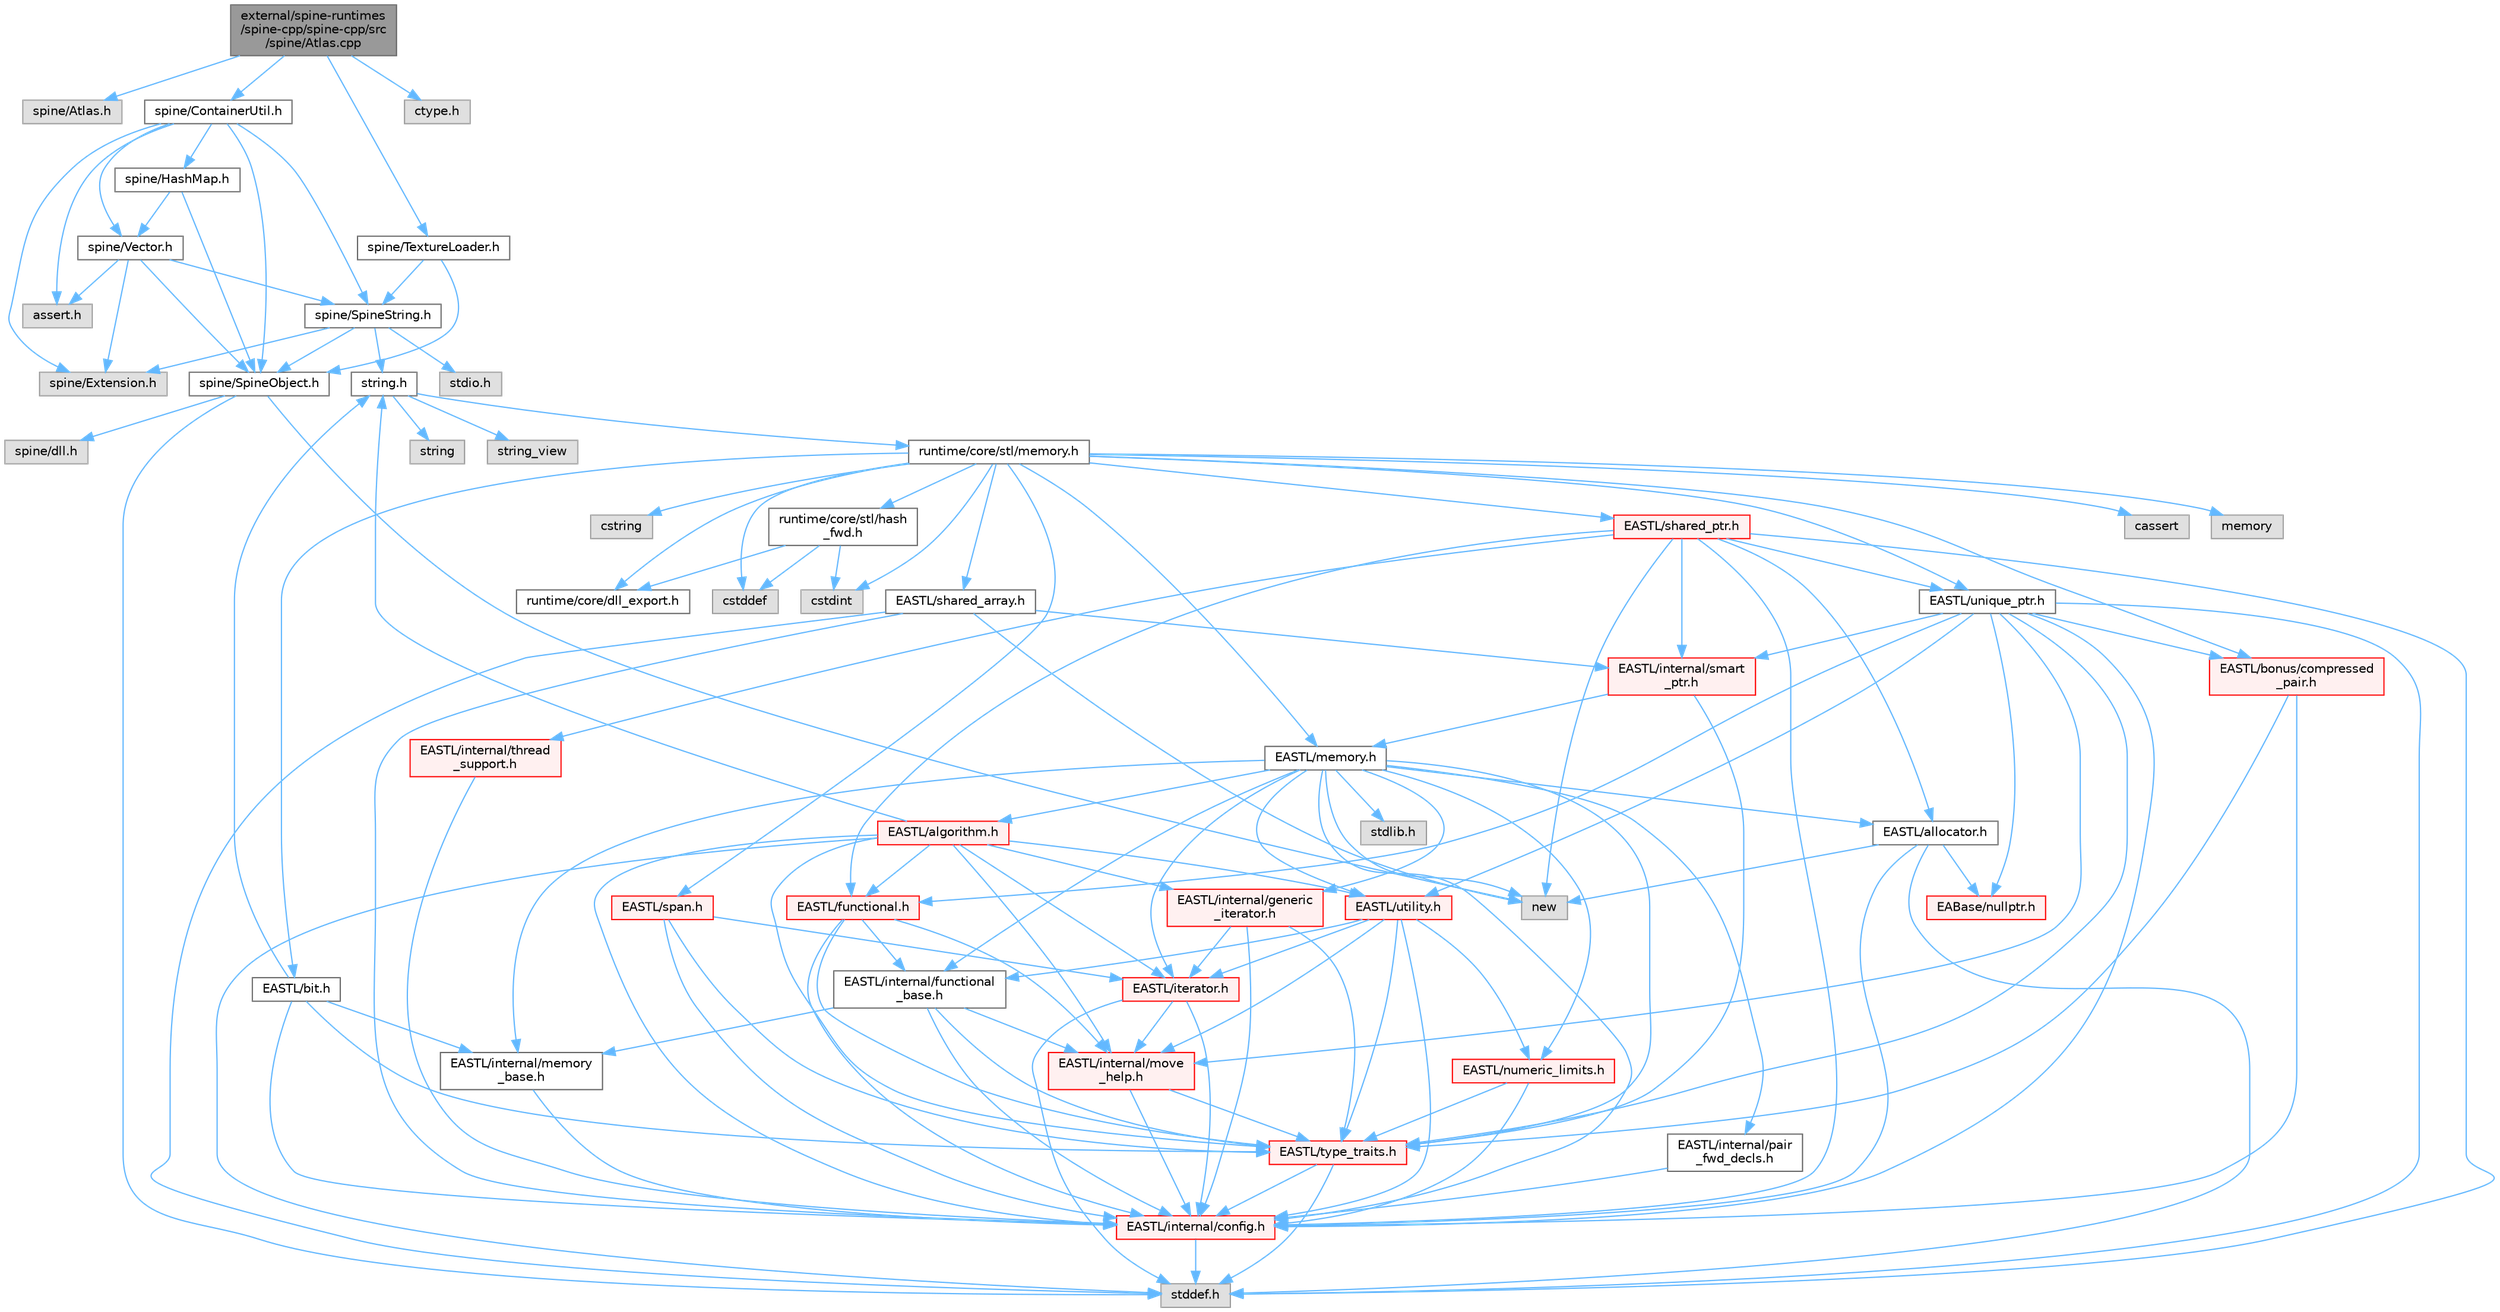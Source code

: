digraph "external/spine-runtimes/spine-cpp/spine-cpp/src/spine/Atlas.cpp"
{
 // LATEX_PDF_SIZE
  bgcolor="transparent";
  edge [fontname=Helvetica,fontsize=10,labelfontname=Helvetica,labelfontsize=10];
  node [fontname=Helvetica,fontsize=10,shape=box,height=0.2,width=0.4];
  Node1 [id="Node000001",label="external/spine-runtimes\l/spine-cpp/spine-cpp/src\l/spine/Atlas.cpp",height=0.2,width=0.4,color="gray40", fillcolor="grey60", style="filled", fontcolor="black",tooltip=" "];
  Node1 -> Node2 [id="edge1_Node000001_Node000002",color="steelblue1",style="solid",tooltip=" "];
  Node2 [id="Node000002",label="spine/Atlas.h",height=0.2,width=0.4,color="grey60", fillcolor="#E0E0E0", style="filled",tooltip=" "];
  Node1 -> Node3 [id="edge2_Node000001_Node000003",color="steelblue1",style="solid",tooltip=" "];
  Node3 [id="Node000003",label="spine/ContainerUtil.h",height=0.2,width=0.4,color="grey40", fillcolor="white", style="filled",URL="$_container_util_8h.html",tooltip=" "];
  Node3 -> Node4 [id="edge3_Node000003_Node000004",color="steelblue1",style="solid",tooltip=" "];
  Node4 [id="Node000004",label="spine/Extension.h",height=0.2,width=0.4,color="grey60", fillcolor="#E0E0E0", style="filled",tooltip=" "];
  Node3 -> Node5 [id="edge4_Node000003_Node000005",color="steelblue1",style="solid",tooltip=" "];
  Node5 [id="Node000005",label="spine/Vector.h",height=0.2,width=0.4,color="grey40", fillcolor="white", style="filled",URL="$external_2spine-runtimes_2spine-cpp_2spine-cpp_2include_2spine_2vector_8h.html",tooltip=" "];
  Node5 -> Node4 [id="edge5_Node000005_Node000004",color="steelblue1",style="solid",tooltip=" "];
  Node5 -> Node6 [id="edge6_Node000005_Node000006",color="steelblue1",style="solid",tooltip=" "];
  Node6 [id="Node000006",label="spine/SpineObject.h",height=0.2,width=0.4,color="grey40", fillcolor="white", style="filled",URL="$_spine_object_8h.html",tooltip=" "];
  Node6 -> Node7 [id="edge7_Node000006_Node000007",color="steelblue1",style="solid",tooltip=" "];
  Node7 [id="Node000007",label="new",height=0.2,width=0.4,color="grey60", fillcolor="#E0E0E0", style="filled",tooltip=" "];
  Node6 -> Node8 [id="edge8_Node000006_Node000008",color="steelblue1",style="solid",tooltip=" "];
  Node8 [id="Node000008",label="stddef.h",height=0.2,width=0.4,color="grey60", fillcolor="#E0E0E0", style="filled",tooltip=" "];
  Node6 -> Node9 [id="edge9_Node000006_Node000009",color="steelblue1",style="solid",tooltip=" "];
  Node9 [id="Node000009",label="spine/dll.h",height=0.2,width=0.4,color="grey60", fillcolor="#E0E0E0", style="filled",tooltip=" "];
  Node5 -> Node10 [id="edge10_Node000005_Node000010",color="steelblue1",style="solid",tooltip=" "];
  Node10 [id="Node000010",label="spine/SpineString.h",height=0.2,width=0.4,color="grey40", fillcolor="white", style="filled",URL="$_spine_string_8h.html",tooltip=" "];
  Node10 -> Node6 [id="edge11_Node000010_Node000006",color="steelblue1",style="solid",tooltip=" "];
  Node10 -> Node4 [id="edge12_Node000010_Node000004",color="steelblue1",style="solid",tooltip=" "];
  Node10 -> Node11 [id="edge13_Node000010_Node000011",color="steelblue1",style="solid",tooltip=" "];
  Node11 [id="Node000011",label="string.h",height=0.2,width=0.4,color="grey40", fillcolor="white", style="filled",URL="$string_8h.html",tooltip=" "];
  Node11 -> Node12 [id="edge14_Node000011_Node000012",color="steelblue1",style="solid",tooltip=" "];
  Node12 [id="Node000012",label="string",height=0.2,width=0.4,color="grey60", fillcolor="#E0E0E0", style="filled",tooltip=" "];
  Node11 -> Node13 [id="edge15_Node000011_Node000013",color="steelblue1",style="solid",tooltip=" "];
  Node13 [id="Node000013",label="string_view",height=0.2,width=0.4,color="grey60", fillcolor="#E0E0E0", style="filled",tooltip=" "];
  Node11 -> Node14 [id="edge16_Node000011_Node000014",color="steelblue1",style="solid",tooltip=" "];
  Node14 [id="Node000014",label="runtime/core/stl/memory.h",height=0.2,width=0.4,color="grey40", fillcolor="white", style="filled",URL="$runtime_2core_2stl_2memory_8h.html",tooltip=" "];
  Node14 -> Node15 [id="edge17_Node000014_Node000015",color="steelblue1",style="solid",tooltip=" "];
  Node15 [id="Node000015",label="cstddef",height=0.2,width=0.4,color="grey60", fillcolor="#E0E0E0", style="filled",tooltip=" "];
  Node14 -> Node16 [id="edge18_Node000014_Node000016",color="steelblue1",style="solid",tooltip=" "];
  Node16 [id="Node000016",label="cstdint",height=0.2,width=0.4,color="grey60", fillcolor="#E0E0E0", style="filled",tooltip=" "];
  Node14 -> Node17 [id="edge19_Node000014_Node000017",color="steelblue1",style="solid",tooltip=" "];
  Node17 [id="Node000017",label="cassert",height=0.2,width=0.4,color="grey60", fillcolor="#E0E0E0", style="filled",tooltip=" "];
  Node14 -> Node18 [id="edge20_Node000014_Node000018",color="steelblue1",style="solid",tooltip=" "];
  Node18 [id="Node000018",label="memory",height=0.2,width=0.4,color="grey60", fillcolor="#E0E0E0", style="filled",tooltip=" "];
  Node14 -> Node19 [id="edge21_Node000014_Node000019",color="steelblue1",style="solid",tooltip=" "];
  Node19 [id="Node000019",label="cstring",height=0.2,width=0.4,color="grey60", fillcolor="#E0E0E0", style="filled",tooltip=" "];
  Node14 -> Node20 [id="edge22_Node000014_Node000020",color="steelblue1",style="solid",tooltip=" "];
  Node20 [id="Node000020",label="EASTL/bit.h",height=0.2,width=0.4,color="grey40", fillcolor="white", style="filled",URL="$bit_8h.html",tooltip=" "];
  Node20 -> Node21 [id="edge23_Node000020_Node000021",color="steelblue1",style="solid",tooltip=" "];
  Node21 [id="Node000021",label="EASTL/internal/config.h",height=0.2,width=0.4,color="red", fillcolor="#FFF0F0", style="filled",URL="$runtime_2_e_a_s_t_l_2include_2_e_a_s_t_l_2internal_2config_8h.html",tooltip=" "];
  Node21 -> Node8 [id="edge24_Node000021_Node000008",color="steelblue1",style="solid",tooltip=" "];
  Node20 -> Node29 [id="edge25_Node000020_Node000029",color="steelblue1",style="solid",tooltip=" "];
  Node29 [id="Node000029",label="EASTL/internal/memory\l_base.h",height=0.2,width=0.4,color="grey40", fillcolor="white", style="filled",URL="$memory__base_8h.html",tooltip=" "];
  Node29 -> Node21 [id="edge26_Node000029_Node000021",color="steelblue1",style="solid",tooltip=" "];
  Node20 -> Node30 [id="edge27_Node000020_Node000030",color="steelblue1",style="solid",tooltip=" "];
  Node30 [id="Node000030",label="EASTL/type_traits.h",height=0.2,width=0.4,color="red", fillcolor="#FFF0F0", style="filled",URL="$_e_a_s_t_l_2include_2_e_a_s_t_l_2type__traits_8h.html",tooltip=" "];
  Node30 -> Node21 [id="edge28_Node000030_Node000021",color="steelblue1",style="solid",tooltip=" "];
  Node30 -> Node8 [id="edge29_Node000030_Node000008",color="steelblue1",style="solid",tooltip=" "];
  Node20 -> Node11 [id="edge30_Node000020_Node000011",color="steelblue1",style="solid",tooltip=" "];
  Node14 -> Node40 [id="edge31_Node000014_Node000040",color="steelblue1",style="solid",tooltip=" "];
  Node40 [id="Node000040",label="EASTL/memory.h",height=0.2,width=0.4,color="grey40", fillcolor="white", style="filled",URL="$runtime_2_e_a_s_t_l_2include_2_e_a_s_t_l_2memory_8h.html",tooltip=" "];
  Node40 -> Node21 [id="edge32_Node000040_Node000021",color="steelblue1",style="solid",tooltip=" "];
  Node40 -> Node29 [id="edge33_Node000040_Node000029",color="steelblue1",style="solid",tooltip=" "];
  Node40 -> Node41 [id="edge34_Node000040_Node000041",color="steelblue1",style="solid",tooltip=" "];
  Node41 [id="Node000041",label="EASTL/internal/generic\l_iterator.h",height=0.2,width=0.4,color="red", fillcolor="#FFF0F0", style="filled",URL="$generic__iterator_8h.html",tooltip=" "];
  Node41 -> Node21 [id="edge35_Node000041_Node000021",color="steelblue1",style="solid",tooltip=" "];
  Node41 -> Node42 [id="edge36_Node000041_Node000042",color="steelblue1",style="solid",tooltip=" "];
  Node42 [id="Node000042",label="EASTL/iterator.h",height=0.2,width=0.4,color="red", fillcolor="#FFF0F0", style="filled",URL="$_e_a_s_t_l_2include_2_e_a_s_t_l_2iterator_8h.html",tooltip=" "];
  Node42 -> Node21 [id="edge37_Node000042_Node000021",color="steelblue1",style="solid",tooltip=" "];
  Node42 -> Node43 [id="edge38_Node000042_Node000043",color="steelblue1",style="solid",tooltip=" "];
  Node43 [id="Node000043",label="EASTL/internal/move\l_help.h",height=0.2,width=0.4,color="red", fillcolor="#FFF0F0", style="filled",URL="$move__help_8h.html",tooltip=" "];
  Node43 -> Node21 [id="edge39_Node000043_Node000021",color="steelblue1",style="solid",tooltip=" "];
  Node43 -> Node30 [id="edge40_Node000043_Node000030",color="steelblue1",style="solid",tooltip=" "];
  Node42 -> Node8 [id="edge41_Node000042_Node000008",color="steelblue1",style="solid",tooltip=" "];
  Node41 -> Node30 [id="edge42_Node000041_Node000030",color="steelblue1",style="solid",tooltip=" "];
  Node40 -> Node45 [id="edge43_Node000040_Node000045",color="steelblue1",style="solid",tooltip=" "];
  Node45 [id="Node000045",label="EASTL/internal/pair\l_fwd_decls.h",height=0.2,width=0.4,color="grey40", fillcolor="white", style="filled",URL="$pair__fwd__decls_8h.html",tooltip=" "];
  Node45 -> Node21 [id="edge44_Node000045_Node000021",color="steelblue1",style="solid",tooltip=" "];
  Node40 -> Node46 [id="edge45_Node000040_Node000046",color="steelblue1",style="solid",tooltip=" "];
  Node46 [id="Node000046",label="EASTL/internal/functional\l_base.h",height=0.2,width=0.4,color="grey40", fillcolor="white", style="filled",URL="$functional__base_8h.html",tooltip=" "];
  Node46 -> Node21 [id="edge46_Node000046_Node000021",color="steelblue1",style="solid",tooltip=" "];
  Node46 -> Node29 [id="edge47_Node000046_Node000029",color="steelblue1",style="solid",tooltip=" "];
  Node46 -> Node43 [id="edge48_Node000046_Node000043",color="steelblue1",style="solid",tooltip=" "];
  Node46 -> Node30 [id="edge49_Node000046_Node000030",color="steelblue1",style="solid",tooltip=" "];
  Node40 -> Node47 [id="edge50_Node000040_Node000047",color="steelblue1",style="solid",tooltip=" "];
  Node47 [id="Node000047",label="EASTL/algorithm.h",height=0.2,width=0.4,color="red", fillcolor="#FFF0F0", style="filled",URL="$_e_a_s_t_l_2include_2_e_a_s_t_l_2algorithm_8h.html",tooltip=" "];
  Node47 -> Node21 [id="edge51_Node000047_Node000021",color="steelblue1",style="solid",tooltip=" "];
  Node47 -> Node30 [id="edge52_Node000047_Node000030",color="steelblue1",style="solid",tooltip=" "];
  Node47 -> Node43 [id="edge53_Node000047_Node000043",color="steelblue1",style="solid",tooltip=" "];
  Node47 -> Node42 [id="edge54_Node000047_Node000042",color="steelblue1",style="solid",tooltip=" "];
  Node47 -> Node50 [id="edge55_Node000047_Node000050",color="steelblue1",style="solid",tooltip=" "];
  Node50 [id="Node000050",label="EASTL/functional.h",height=0.2,width=0.4,color="red", fillcolor="#FFF0F0", style="filled",URL="$_e_a_s_t_l_2include_2_e_a_s_t_l_2functional_8h.html",tooltip=" "];
  Node50 -> Node21 [id="edge56_Node000050_Node000021",color="steelblue1",style="solid",tooltip=" "];
  Node50 -> Node43 [id="edge57_Node000050_Node000043",color="steelblue1",style="solid",tooltip=" "];
  Node50 -> Node30 [id="edge58_Node000050_Node000030",color="steelblue1",style="solid",tooltip=" "];
  Node50 -> Node46 [id="edge59_Node000050_Node000046",color="steelblue1",style="solid",tooltip=" "];
  Node47 -> Node56 [id="edge60_Node000047_Node000056",color="steelblue1",style="solid",tooltip=" "];
  Node56 [id="Node000056",label="EASTL/utility.h",height=0.2,width=0.4,color="red", fillcolor="#FFF0F0", style="filled",URL="$runtime_2_e_a_s_t_l_2include_2_e_a_s_t_l_2utility_8h.html",tooltip=" "];
  Node56 -> Node21 [id="edge61_Node000056_Node000021",color="steelblue1",style="solid",tooltip=" "];
  Node56 -> Node30 [id="edge62_Node000056_Node000030",color="steelblue1",style="solid",tooltip=" "];
  Node56 -> Node42 [id="edge63_Node000056_Node000042",color="steelblue1",style="solid",tooltip=" "];
  Node56 -> Node57 [id="edge64_Node000056_Node000057",color="steelblue1",style="solid",tooltip=" "];
  Node57 [id="Node000057",label="EASTL/numeric_limits.h",height=0.2,width=0.4,color="red", fillcolor="#FFF0F0", style="filled",URL="$numeric__limits_8h.html",tooltip=" "];
  Node57 -> Node21 [id="edge65_Node000057_Node000021",color="steelblue1",style="solid",tooltip=" "];
  Node57 -> Node30 [id="edge66_Node000057_Node000030",color="steelblue1",style="solid",tooltip=" "];
  Node56 -> Node46 [id="edge67_Node000056_Node000046",color="steelblue1",style="solid",tooltip=" "];
  Node56 -> Node43 [id="edge68_Node000056_Node000043",color="steelblue1",style="solid",tooltip=" "];
  Node47 -> Node41 [id="edge69_Node000047_Node000041",color="steelblue1",style="solid",tooltip=" "];
  Node47 -> Node8 [id="edge70_Node000047_Node000008",color="steelblue1",style="solid",tooltip=" "];
  Node47 -> Node11 [id="edge71_Node000047_Node000011",color="steelblue1",style="solid",tooltip=" "];
  Node40 -> Node30 [id="edge72_Node000040_Node000030",color="steelblue1",style="solid",tooltip=" "];
  Node40 -> Node54 [id="edge73_Node000040_Node000054",color="steelblue1",style="solid",tooltip=" "];
  Node54 [id="Node000054",label="EASTL/allocator.h",height=0.2,width=0.4,color="grey40", fillcolor="white", style="filled",URL="$runtime_2_e_a_s_t_l_2include_2_e_a_s_t_l_2allocator_8h.html",tooltip=" "];
  Node54 -> Node21 [id="edge74_Node000054_Node000021",color="steelblue1",style="solid",tooltip=" "];
  Node54 -> Node32 [id="edge75_Node000054_Node000032",color="steelblue1",style="solid",tooltip=" "];
  Node32 [id="Node000032",label="EABase/nullptr.h",height=0.2,width=0.4,color="red", fillcolor="#FFF0F0", style="filled",URL="$nullptr_8h.html",tooltip=" "];
  Node54 -> Node8 [id="edge76_Node000054_Node000008",color="steelblue1",style="solid",tooltip=" "];
  Node54 -> Node7 [id="edge77_Node000054_Node000007",color="steelblue1",style="solid",tooltip=" "];
  Node40 -> Node42 [id="edge78_Node000040_Node000042",color="steelblue1",style="solid",tooltip=" "];
  Node40 -> Node56 [id="edge79_Node000040_Node000056",color="steelblue1",style="solid",tooltip=" "];
  Node40 -> Node57 [id="edge80_Node000040_Node000057",color="steelblue1",style="solid",tooltip=" "];
  Node40 -> Node66 [id="edge81_Node000040_Node000066",color="steelblue1",style="solid",tooltip=" "];
  Node66 [id="Node000066",label="stdlib.h",height=0.2,width=0.4,color="grey60", fillcolor="#E0E0E0", style="filled",tooltip=" "];
  Node40 -> Node7 [id="edge82_Node000040_Node000007",color="steelblue1",style="solid",tooltip=" "];
  Node14 -> Node67 [id="edge83_Node000014_Node000067",color="steelblue1",style="solid",tooltip=" "];
  Node67 [id="Node000067",label="EASTL/shared_array.h",height=0.2,width=0.4,color="grey40", fillcolor="white", style="filled",URL="$shared__array_8h.html",tooltip=" "];
  Node67 -> Node21 [id="edge84_Node000067_Node000021",color="steelblue1",style="solid",tooltip=" "];
  Node67 -> Node68 [id="edge85_Node000067_Node000068",color="steelblue1",style="solid",tooltip=" "];
  Node68 [id="Node000068",label="EASTL/internal/smart\l_ptr.h",height=0.2,width=0.4,color="red", fillcolor="#FFF0F0", style="filled",URL="$smart__ptr_8h.html",tooltip=" "];
  Node68 -> Node40 [id="edge86_Node000068_Node000040",color="steelblue1",style="solid",tooltip=" "];
  Node68 -> Node30 [id="edge87_Node000068_Node000030",color="steelblue1",style="solid",tooltip=" "];
  Node67 -> Node7 [id="edge88_Node000067_Node000007",color="steelblue1",style="solid",tooltip=" "];
  Node67 -> Node8 [id="edge89_Node000067_Node000008",color="steelblue1",style="solid",tooltip=" "];
  Node14 -> Node70 [id="edge90_Node000014_Node000070",color="steelblue1",style="solid",tooltip=" "];
  Node70 [id="Node000070",label="EASTL/unique_ptr.h",height=0.2,width=0.4,color="grey40", fillcolor="white", style="filled",URL="$unique__ptr_8h.html",tooltip=" "];
  Node70 -> Node32 [id="edge91_Node000070_Node000032",color="steelblue1",style="solid",tooltip=" "];
  Node70 -> Node71 [id="edge92_Node000070_Node000071",color="steelblue1",style="solid",tooltip=" "];
  Node71 [id="Node000071",label="EASTL/bonus/compressed\l_pair.h",height=0.2,width=0.4,color="red", fillcolor="#FFF0F0", style="filled",URL="$compressed__pair_8h.html",tooltip=" "];
  Node71 -> Node21 [id="edge93_Node000071_Node000021",color="steelblue1",style="solid",tooltip=" "];
  Node71 -> Node30 [id="edge94_Node000071_Node000030",color="steelblue1",style="solid",tooltip=" "];
  Node70 -> Node50 [id="edge95_Node000070_Node000050",color="steelblue1",style="solid",tooltip=" "];
  Node70 -> Node21 [id="edge96_Node000070_Node000021",color="steelblue1",style="solid",tooltip=" "];
  Node70 -> Node43 [id="edge97_Node000070_Node000043",color="steelblue1",style="solid",tooltip=" "];
  Node70 -> Node68 [id="edge98_Node000070_Node000068",color="steelblue1",style="solid",tooltip=" "];
  Node70 -> Node30 [id="edge99_Node000070_Node000030",color="steelblue1",style="solid",tooltip=" "];
  Node70 -> Node56 [id="edge100_Node000070_Node000056",color="steelblue1",style="solid",tooltip=" "];
  Node70 -> Node8 [id="edge101_Node000070_Node000008",color="steelblue1",style="solid",tooltip=" "];
  Node14 -> Node73 [id="edge102_Node000014_Node000073",color="steelblue1",style="solid",tooltip=" "];
  Node73 [id="Node000073",label="EASTL/shared_ptr.h",height=0.2,width=0.4,color="red", fillcolor="#FFF0F0", style="filled",URL="$shared__ptr_8h.html",tooltip=" "];
  Node73 -> Node21 [id="edge103_Node000073_Node000021",color="steelblue1",style="solid",tooltip=" "];
  Node73 -> Node68 [id="edge104_Node000073_Node000068",color="steelblue1",style="solid",tooltip=" "];
  Node73 -> Node74 [id="edge105_Node000073_Node000074",color="steelblue1",style="solid",tooltip=" "];
  Node74 [id="Node000074",label="EASTL/internal/thread\l_support.h",height=0.2,width=0.4,color="red", fillcolor="#FFF0F0", style="filled",URL="$thread__support_8h.html",tooltip=" "];
  Node74 -> Node21 [id="edge106_Node000074_Node000021",color="steelblue1",style="solid",tooltip=" "];
  Node73 -> Node70 [id="edge107_Node000073_Node000070",color="steelblue1",style="solid",tooltip=" "];
  Node73 -> Node50 [id="edge108_Node000073_Node000050",color="steelblue1",style="solid",tooltip=" "];
  Node73 -> Node54 [id="edge109_Node000073_Node000054",color="steelblue1",style="solid",tooltip=" "];
  Node73 -> Node7 [id="edge110_Node000073_Node000007",color="steelblue1",style="solid",tooltip=" "];
  Node73 -> Node8 [id="edge111_Node000073_Node000008",color="steelblue1",style="solid",tooltip=" "];
  Node14 -> Node153 [id="edge112_Node000014_Node000153",color="steelblue1",style="solid",tooltip=" "];
  Node153 [id="Node000153",label="EASTL/span.h",height=0.2,width=0.4,color="red", fillcolor="#FFF0F0", style="filled",URL="$span_8h.html",tooltip=" "];
  Node153 -> Node21 [id="edge113_Node000153_Node000021",color="steelblue1",style="solid",tooltip=" "];
  Node153 -> Node30 [id="edge114_Node000153_Node000030",color="steelblue1",style="solid",tooltip=" "];
  Node153 -> Node42 [id="edge115_Node000153_Node000042",color="steelblue1",style="solid",tooltip=" "];
  Node14 -> Node71 [id="edge116_Node000014_Node000071",color="steelblue1",style="solid",tooltip=" "];
  Node14 -> Node156 [id="edge117_Node000014_Node000156",color="steelblue1",style="solid",tooltip=" "];
  Node156 [id="Node000156",label="runtime/core/dll_export.h",height=0.2,width=0.4,color="grey40", fillcolor="white", style="filled",URL="$dll__export_8h.html",tooltip=" "];
  Node14 -> Node157 [id="edge118_Node000014_Node000157",color="steelblue1",style="solid",tooltip=" "];
  Node157 [id="Node000157",label="runtime/core/stl/hash\l_fwd.h",height=0.2,width=0.4,color="grey40", fillcolor="white", style="filled",URL="$hash__fwd_8h.html",tooltip=" "];
  Node157 -> Node15 [id="edge119_Node000157_Node000015",color="steelblue1",style="solid",tooltip=" "];
  Node157 -> Node16 [id="edge120_Node000157_Node000016",color="steelblue1",style="solid",tooltip=" "];
  Node157 -> Node156 [id="edge121_Node000157_Node000156",color="steelblue1",style="solid",tooltip=" "];
  Node10 -> Node158 [id="edge122_Node000010_Node000158",color="steelblue1",style="solid",tooltip=" "];
  Node158 [id="Node000158",label="stdio.h",height=0.2,width=0.4,color="grey60", fillcolor="#E0E0E0", style="filled",tooltip=" "];
  Node5 -> Node159 [id="edge123_Node000005_Node000159",color="steelblue1",style="solid",tooltip=" "];
  Node159 [id="Node000159",label="assert.h",height=0.2,width=0.4,color="grey60", fillcolor="#E0E0E0", style="filled",tooltip=" "];
  Node3 -> Node160 [id="edge124_Node000003_Node000160",color="steelblue1",style="solid",tooltip=" "];
  Node160 [id="Node000160",label="spine/HashMap.h",height=0.2,width=0.4,color="grey40", fillcolor="white", style="filled",URL="$_hash_map_8h.html",tooltip=" "];
  Node160 -> Node5 [id="edge125_Node000160_Node000005",color="steelblue1",style="solid",tooltip=" "];
  Node160 -> Node6 [id="edge126_Node000160_Node000006",color="steelblue1",style="solid",tooltip=" "];
  Node3 -> Node6 [id="edge127_Node000003_Node000006",color="steelblue1",style="solid",tooltip=" "];
  Node3 -> Node10 [id="edge128_Node000003_Node000010",color="steelblue1",style="solid",tooltip=" "];
  Node3 -> Node159 [id="edge129_Node000003_Node000159",color="steelblue1",style="solid",tooltip=" "];
  Node1 -> Node161 [id="edge130_Node000001_Node000161",color="steelblue1",style="solid",tooltip=" "];
  Node161 [id="Node000161",label="spine/TextureLoader.h",height=0.2,width=0.4,color="grey40", fillcolor="white", style="filled",URL="$_texture_loader_8h.html",tooltip=" "];
  Node161 -> Node6 [id="edge131_Node000161_Node000006",color="steelblue1",style="solid",tooltip=" "];
  Node161 -> Node10 [id="edge132_Node000161_Node000010",color="steelblue1",style="solid",tooltip=" "];
  Node1 -> Node162 [id="edge133_Node000001_Node000162",color="steelblue1",style="solid",tooltip=" "];
  Node162 [id="Node000162",label="ctype.h",height=0.2,width=0.4,color="grey60", fillcolor="#E0E0E0", style="filled",tooltip=" "];
}
